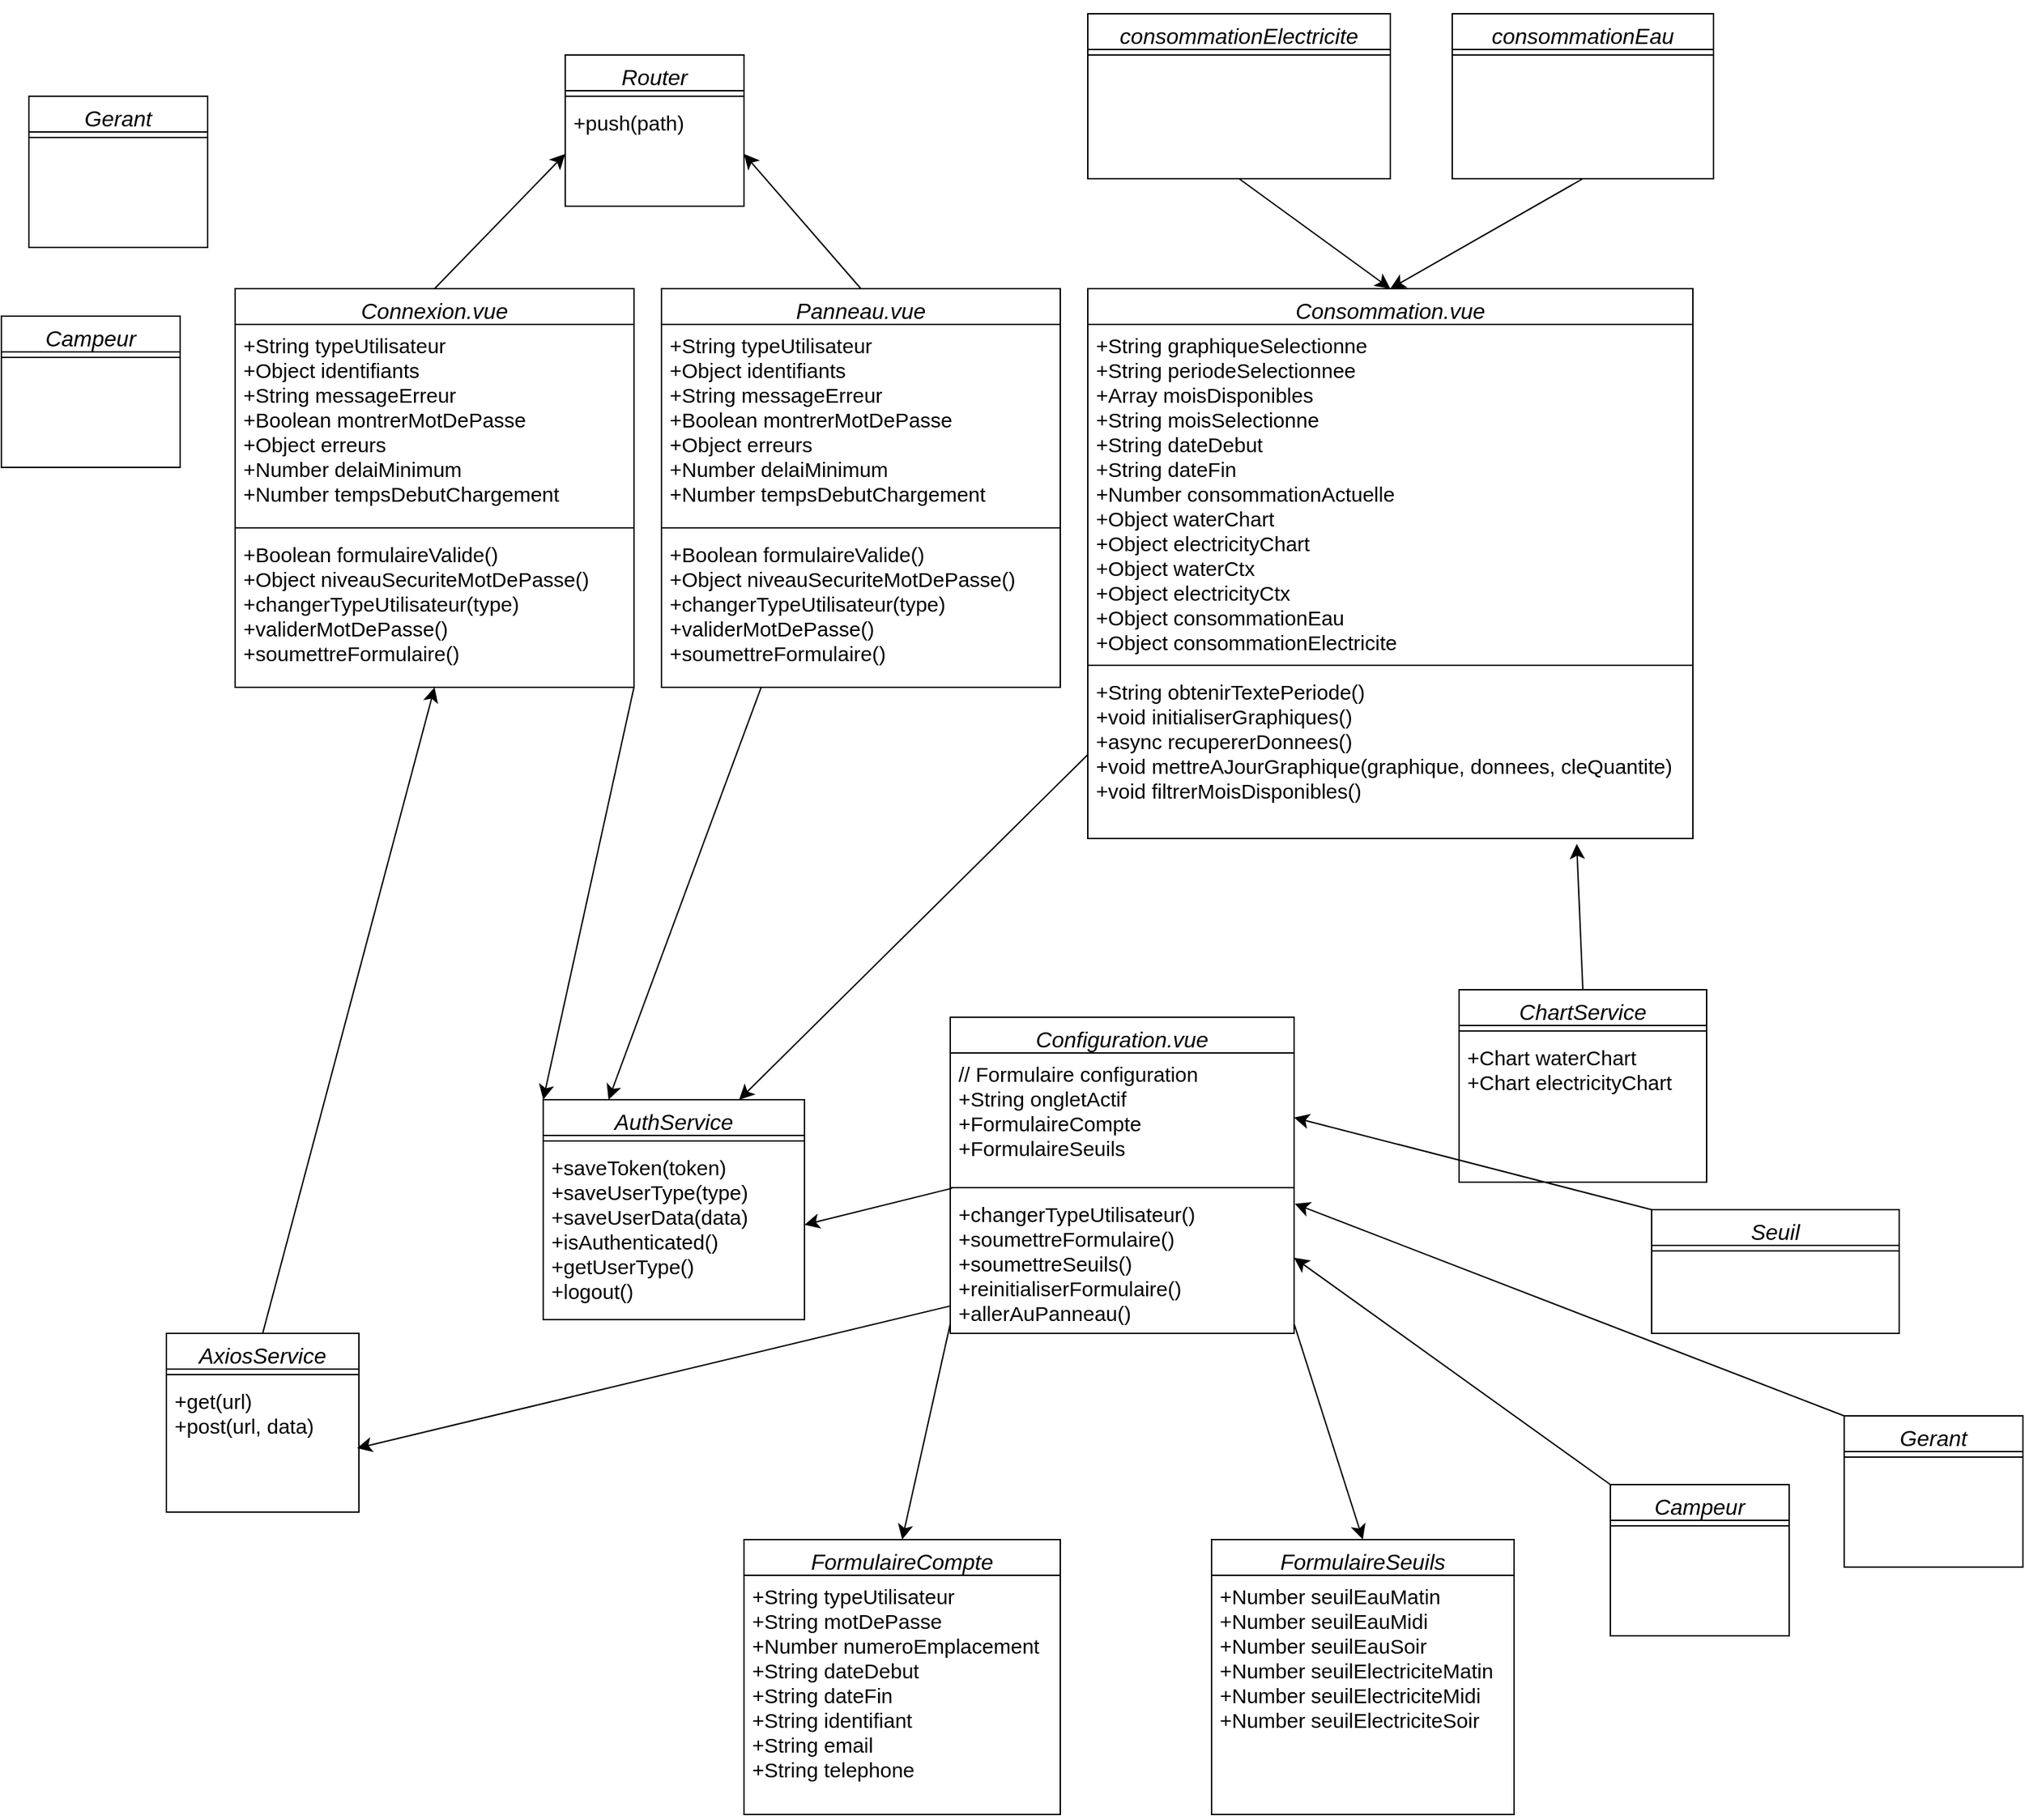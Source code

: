 <mxfile version="26.2.14">
  <diagram id="C5RBs43oDa-KdzZeNtuy" name="Page-1">
    <mxGraphModel dx="1785" dy="2918" grid="1" gridSize="10" guides="1" tooltips="1" connect="1" arrows="1" fold="1" page="1" pageScale="1" pageWidth="827" pageHeight="1169" math="0" shadow="0">
      <root>
        <mxCell id="WIyWlLk6GJQsqaUBKTNV-0" />
        <mxCell id="WIyWlLk6GJQsqaUBKTNV-1" parent="WIyWlLk6GJQsqaUBKTNV-0" />
        <mxCell id="jEvJ2ewWGz1gbq8sbJe9-20" style="edgeStyle=none;curved=1;rounded=0;orthogonalLoop=1;jettySize=auto;html=1;exitX=1;exitY=1;exitDx=0;exitDy=0;fontSize=12;startSize=8;endSize=8;entryX=0;entryY=0;entryDx=0;entryDy=0;" edge="1" parent="WIyWlLk6GJQsqaUBKTNV-1" source="zkfFHV4jXpPFQw0GAbJ--0" target="jEvJ2ewWGz1gbq8sbJe9-3">
          <mxGeometry relative="1" as="geometry">
            <mxPoint x="600" y="520" as="targetPoint" />
          </mxGeometry>
        </mxCell>
        <mxCell id="jEvJ2ewWGz1gbq8sbJe9-60" style="edgeStyle=none;curved=1;rounded=0;orthogonalLoop=1;jettySize=auto;html=1;exitX=0.5;exitY=0;exitDx=0;exitDy=0;entryX=0;entryY=0.5;entryDx=0;entryDy=0;fontSize=12;startSize=8;endSize=8;" edge="1" parent="WIyWlLk6GJQsqaUBKTNV-1" source="zkfFHV4jXpPFQw0GAbJ--0" target="jEvJ2ewWGz1gbq8sbJe9-12">
          <mxGeometry relative="1" as="geometry" />
        </mxCell>
        <mxCell id="zkfFHV4jXpPFQw0GAbJ--0" value="Connexion.vue" style="swimlane;fontStyle=2;align=center;verticalAlign=top;childLayout=stackLayout;horizontal=1;startSize=26;horizontalStack=0;resizeParent=1;resizeLast=0;collapsible=1;marginBottom=0;rounded=0;shadow=0;strokeWidth=1;fontSize=16;" parent="WIyWlLk6GJQsqaUBKTNV-1" vertex="1">
          <mxGeometry x="190" y="50" width="290" height="290" as="geometry">
            <mxRectangle x="220" y="120" width="160" height="26" as="alternateBounds" />
          </mxGeometry>
        </mxCell>
        <mxCell id="zkfFHV4jXpPFQw0GAbJ--3" value="+String typeUtilisateur&#xa;+Object identifiants&#xa;+String messageErreur&#xa;+Boolean montrerMotDePasse&#xa;+Object erreurs&#xa;+Number delaiMinimum&#xa;+Number tempsDebutChargement" style="text;align=left;verticalAlign=top;spacingLeft=4;spacingRight=4;overflow=hidden;rotatable=0;points=[[0,0.5],[1,0.5]];portConstraint=eastwest;rounded=0;shadow=0;html=0;fontSize=15;" parent="zkfFHV4jXpPFQw0GAbJ--0" vertex="1">
          <mxGeometry y="26" width="290" height="144" as="geometry" />
        </mxCell>
        <mxCell id="zkfFHV4jXpPFQw0GAbJ--4" value="" style="line;html=1;strokeWidth=1;align=left;verticalAlign=middle;spacingTop=-1;spacingLeft=3;spacingRight=3;rotatable=0;labelPosition=right;points=[];portConstraint=eastwest;" parent="zkfFHV4jXpPFQw0GAbJ--0" vertex="1">
          <mxGeometry y="170" width="290" height="8" as="geometry" />
        </mxCell>
        <mxCell id="jEvJ2ewWGz1gbq8sbJe9-2" value="+Boolean formulaireValide()&#xa;+Object niveauSecuriteMotDePasse()&#xa;+changerTypeUtilisateur(type)&#xa;+validerMotDePasse()&#xa;+soumettreFormulaire()&#xa;&#xa;" style="text;align=left;verticalAlign=top;spacingLeft=4;spacingRight=4;overflow=hidden;rotatable=0;points=[[0,0.5],[1,0.5]];portConstraint=eastwest;rounded=0;shadow=0;html=0;fontSize=15;" vertex="1" parent="zkfFHV4jXpPFQw0GAbJ--0">
          <mxGeometry y="178" width="290" height="102" as="geometry" />
        </mxCell>
        <mxCell id="jEvJ2ewWGz1gbq8sbJe9-27" style="edgeStyle=none;curved=1;rounded=0;orthogonalLoop=1;jettySize=auto;html=1;exitX=0;exitY=0.5;exitDx=0;exitDy=0;fontSize=12;startSize=8;endSize=8;entryX=0.75;entryY=0;entryDx=0;entryDy=0;" edge="1" parent="WIyWlLk6GJQsqaUBKTNV-1" source="jEvJ2ewWGz1gbq8sbJe9-19" target="jEvJ2ewWGz1gbq8sbJe9-3">
          <mxGeometry relative="1" as="geometry">
            <mxPoint x="680" y="420" as="targetPoint" />
          </mxGeometry>
        </mxCell>
        <mxCell id="jEvJ2ewWGz1gbq8sbJe9-3" value="AuthService" style="swimlane;fontStyle=2;align=center;verticalAlign=top;childLayout=stackLayout;horizontal=1;startSize=26;horizontalStack=0;resizeParent=1;resizeLast=0;collapsible=1;marginBottom=0;rounded=0;shadow=0;strokeWidth=1;fontSize=16;" vertex="1" parent="WIyWlLk6GJQsqaUBKTNV-1">
          <mxGeometry x="414" y="640" width="190" height="160" as="geometry">
            <mxRectangle x="220" y="120" width="160" height="26" as="alternateBounds" />
          </mxGeometry>
        </mxCell>
        <mxCell id="jEvJ2ewWGz1gbq8sbJe9-5" value="" style="line;html=1;strokeWidth=1;align=left;verticalAlign=middle;spacingTop=-1;spacingLeft=3;spacingRight=3;rotatable=0;labelPosition=right;points=[];portConstraint=eastwest;" vertex="1" parent="jEvJ2ewWGz1gbq8sbJe9-3">
          <mxGeometry y="26" width="190" height="8" as="geometry" />
        </mxCell>
        <mxCell id="jEvJ2ewWGz1gbq8sbJe9-4" value="+saveToken(token)&#xa;+saveUserType(type)&#xa;+saveUserData(data)&#xa;+isAuthenticated()&#xa;+getUserType()&#xa;+logout()" style="text;align=left;verticalAlign=top;spacingLeft=4;spacingRight=4;overflow=hidden;rotatable=0;points=[[0,0.5],[1,0.5]];portConstraint=eastwest;rounded=0;shadow=0;html=0;fontSize=15;" vertex="1" parent="jEvJ2ewWGz1gbq8sbJe9-3">
          <mxGeometry y="34" width="190" height="114" as="geometry" />
        </mxCell>
        <mxCell id="jEvJ2ewWGz1gbq8sbJe9-26" style="edgeStyle=none;curved=1;rounded=0;orthogonalLoop=1;jettySize=auto;html=1;exitX=0.5;exitY=0;exitDx=0;exitDy=0;entryX=0.5;entryY=1;entryDx=0;entryDy=0;fontSize=12;startSize=8;endSize=8;" edge="1" parent="WIyWlLk6GJQsqaUBKTNV-1" source="jEvJ2ewWGz1gbq8sbJe9-7" target="zkfFHV4jXpPFQw0GAbJ--0">
          <mxGeometry relative="1" as="geometry" />
        </mxCell>
        <mxCell id="jEvJ2ewWGz1gbq8sbJe9-7" value="AxiosService" style="swimlane;fontStyle=2;align=center;verticalAlign=top;childLayout=stackLayout;horizontal=1;startSize=26;horizontalStack=0;resizeParent=1;resizeLast=0;collapsible=1;marginBottom=0;rounded=0;shadow=0;strokeWidth=1;fontSize=16;" vertex="1" parent="WIyWlLk6GJQsqaUBKTNV-1">
          <mxGeometry x="140" y="810" width="140" height="130" as="geometry">
            <mxRectangle x="220" y="120" width="160" height="26" as="alternateBounds" />
          </mxGeometry>
        </mxCell>
        <mxCell id="jEvJ2ewWGz1gbq8sbJe9-8" value="" style="line;html=1;strokeWidth=1;align=left;verticalAlign=middle;spacingTop=-1;spacingLeft=3;spacingRight=3;rotatable=0;labelPosition=right;points=[];portConstraint=eastwest;" vertex="1" parent="jEvJ2ewWGz1gbq8sbJe9-7">
          <mxGeometry y="26" width="140" height="8" as="geometry" />
        </mxCell>
        <mxCell id="jEvJ2ewWGz1gbq8sbJe9-9" value="+get(url)&#xa;+post(url, data)" style="text;align=left;verticalAlign=top;spacingLeft=4;spacingRight=4;overflow=hidden;rotatable=0;points=[[0,0.5],[1,0.5]];portConstraint=eastwest;rounded=0;shadow=0;html=0;fontSize=15;" vertex="1" parent="jEvJ2ewWGz1gbq8sbJe9-7">
          <mxGeometry y="34" width="140" height="76" as="geometry" />
        </mxCell>
        <mxCell id="jEvJ2ewWGz1gbq8sbJe9-10" value="Router" style="swimlane;fontStyle=2;align=center;verticalAlign=top;childLayout=stackLayout;horizontal=1;startSize=26;horizontalStack=0;resizeParent=1;resizeLast=0;collapsible=1;marginBottom=0;rounded=0;shadow=0;strokeWidth=1;fontSize=16;" vertex="1" parent="WIyWlLk6GJQsqaUBKTNV-1">
          <mxGeometry x="430" y="-120" width="130" height="110" as="geometry">
            <mxRectangle x="220" y="120" width="160" height="26" as="alternateBounds" />
          </mxGeometry>
        </mxCell>
        <mxCell id="jEvJ2ewWGz1gbq8sbJe9-11" value="" style="line;html=1;strokeWidth=1;align=left;verticalAlign=middle;spacingTop=-1;spacingLeft=3;spacingRight=3;rotatable=0;labelPosition=right;points=[];portConstraint=eastwest;" vertex="1" parent="jEvJ2ewWGz1gbq8sbJe9-10">
          <mxGeometry y="26" width="130" height="8" as="geometry" />
        </mxCell>
        <mxCell id="jEvJ2ewWGz1gbq8sbJe9-12" value="+push(path)" style="text;align=left;verticalAlign=top;spacingLeft=4;spacingRight=4;overflow=hidden;rotatable=0;points=[[0,0.5],[1,0.5]];portConstraint=eastwest;rounded=0;shadow=0;html=0;fontSize=15;" vertex="1" parent="jEvJ2ewWGz1gbq8sbJe9-10">
          <mxGeometry y="34" width="130" height="76" as="geometry" />
        </mxCell>
        <mxCell id="jEvJ2ewWGz1gbq8sbJe9-16" value="Consommation.vue" style="swimlane;fontStyle=2;align=center;verticalAlign=top;childLayout=stackLayout;horizontal=1;startSize=26;horizontalStack=0;resizeParent=1;resizeLast=0;collapsible=1;marginBottom=0;rounded=0;shadow=0;strokeWidth=1;fontSize=16;" vertex="1" parent="WIyWlLk6GJQsqaUBKTNV-1">
          <mxGeometry x="810" y="50" width="440" height="400" as="geometry">
            <mxRectangle x="220" y="120" width="160" height="26" as="alternateBounds" />
          </mxGeometry>
        </mxCell>
        <mxCell id="jEvJ2ewWGz1gbq8sbJe9-17" value="+String graphiqueSelectionne&#xa;+String periodeSelectionnee&#xa;+Array moisDisponibles&#xa;+String moisSelectionne&#xa;+String dateDebut&#xa;+String dateFin&#xa;+Number consommationActuelle&#xa;+Object waterChart&#xa;+Object electricityChart&#xa;+Object waterCtx&#xa;+Object electricityCtx&#xa;+Object consommationEau&#xa;+Object consommationElectricite" style="text;align=left;verticalAlign=top;spacingLeft=4;spacingRight=4;overflow=hidden;rotatable=0;points=[[0,0.5],[1,0.5]];portConstraint=eastwest;rounded=0;shadow=0;html=0;fontSize=15;" vertex="1" parent="jEvJ2ewWGz1gbq8sbJe9-16">
          <mxGeometry y="26" width="440" height="244" as="geometry" />
        </mxCell>
        <mxCell id="jEvJ2ewWGz1gbq8sbJe9-18" value="" style="line;html=1;strokeWidth=1;align=left;verticalAlign=middle;spacingTop=-1;spacingLeft=3;spacingRight=3;rotatable=0;labelPosition=right;points=[];portConstraint=eastwest;" vertex="1" parent="jEvJ2ewWGz1gbq8sbJe9-16">
          <mxGeometry y="270" width="440" height="8" as="geometry" />
        </mxCell>
        <mxCell id="jEvJ2ewWGz1gbq8sbJe9-19" value="+String obtenirTextePeriode()&#xa;+void initialiserGraphiques()&#xa;+async recupererDonnees()&#xa;+void mettreAJourGraphique(graphique, donnees, cleQuantite)&#xa;+void filtrerMoisDisponibles()" style="text;align=left;verticalAlign=top;spacingLeft=4;spacingRight=4;overflow=hidden;rotatable=0;points=[[0,0.5],[1,0.5]];portConstraint=eastwest;rounded=0;shadow=0;html=0;fontSize=15;" vertex="1" parent="jEvJ2ewWGz1gbq8sbJe9-16">
          <mxGeometry y="278" width="440" height="122" as="geometry" />
        </mxCell>
        <mxCell id="jEvJ2ewWGz1gbq8sbJe9-59" style="edgeStyle=none;curved=1;rounded=0;orthogonalLoop=1;jettySize=auto;html=1;exitX=0.5;exitY=0;exitDx=0;exitDy=0;entryX=1;entryY=0.5;entryDx=0;entryDy=0;fontSize=12;startSize=8;endSize=8;" edge="1" parent="WIyWlLk6GJQsqaUBKTNV-1" source="jEvJ2ewWGz1gbq8sbJe9-21" target="jEvJ2ewWGz1gbq8sbJe9-12">
          <mxGeometry relative="1" as="geometry" />
        </mxCell>
        <mxCell id="jEvJ2ewWGz1gbq8sbJe9-21" value="Panneau.vue" style="swimlane;fontStyle=2;align=center;verticalAlign=top;childLayout=stackLayout;horizontal=1;startSize=26;horizontalStack=0;resizeParent=1;resizeLast=0;collapsible=1;marginBottom=0;rounded=0;shadow=0;strokeWidth=1;fontSize=16;" vertex="1" parent="WIyWlLk6GJQsqaUBKTNV-1">
          <mxGeometry x="500" y="50" width="290" height="290" as="geometry">
            <mxRectangle x="220" y="120" width="160" height="26" as="alternateBounds" />
          </mxGeometry>
        </mxCell>
        <mxCell id="jEvJ2ewWGz1gbq8sbJe9-22" value="+String typeUtilisateur&#xa;+Object identifiants&#xa;+String messageErreur&#xa;+Boolean montrerMotDePasse&#xa;+Object erreurs&#xa;+Number delaiMinimum&#xa;+Number tempsDebutChargement" style="text;align=left;verticalAlign=top;spacingLeft=4;spacingRight=4;overflow=hidden;rotatable=0;points=[[0,0.5],[1,0.5]];portConstraint=eastwest;rounded=0;shadow=0;html=0;fontSize=15;" vertex="1" parent="jEvJ2ewWGz1gbq8sbJe9-21">
          <mxGeometry y="26" width="290" height="144" as="geometry" />
        </mxCell>
        <mxCell id="jEvJ2ewWGz1gbq8sbJe9-23" value="" style="line;html=1;strokeWidth=1;align=left;verticalAlign=middle;spacingTop=-1;spacingLeft=3;spacingRight=3;rotatable=0;labelPosition=right;points=[];portConstraint=eastwest;" vertex="1" parent="jEvJ2ewWGz1gbq8sbJe9-21">
          <mxGeometry y="170" width="290" height="8" as="geometry" />
        </mxCell>
        <mxCell id="jEvJ2ewWGz1gbq8sbJe9-24" value="+Boolean formulaireValide()&#xa;+Object niveauSecuriteMotDePasse()&#xa;+changerTypeUtilisateur(type)&#xa;+validerMotDePasse()&#xa;+soumettreFormulaire()&#xa;&#xa;" style="text;align=left;verticalAlign=top;spacingLeft=4;spacingRight=4;overflow=hidden;rotatable=0;points=[[0,0.5],[1,0.5]];portConstraint=eastwest;rounded=0;shadow=0;html=0;fontSize=15;" vertex="1" parent="jEvJ2ewWGz1gbq8sbJe9-21">
          <mxGeometry y="178" width="290" height="102" as="geometry" />
        </mxCell>
        <mxCell id="jEvJ2ewWGz1gbq8sbJe9-25" style="edgeStyle=none;curved=1;rounded=0;orthogonalLoop=1;jettySize=auto;html=1;exitX=0.25;exitY=1;exitDx=0;exitDy=0;entryX=0.25;entryY=0;entryDx=0;entryDy=0;fontSize=12;startSize=8;endSize=8;" edge="1" parent="WIyWlLk6GJQsqaUBKTNV-1" source="jEvJ2ewWGz1gbq8sbJe9-21" target="jEvJ2ewWGz1gbq8sbJe9-3">
          <mxGeometry relative="1" as="geometry" />
        </mxCell>
        <mxCell id="jEvJ2ewWGz1gbq8sbJe9-51" style="edgeStyle=none;curved=1;rounded=0;orthogonalLoop=1;jettySize=auto;html=1;exitX=0.005;exitY=-0.038;exitDx=0;exitDy=0;fontSize=12;startSize=8;endSize=8;entryX=1;entryY=0.5;entryDx=0;entryDy=0;exitPerimeter=0;" edge="1" parent="WIyWlLk6GJQsqaUBKTNV-1" source="jEvJ2ewWGz1gbq8sbJe9-32" target="jEvJ2ewWGz1gbq8sbJe9-4">
          <mxGeometry relative="1" as="geometry">
            <mxPoint x="525.286" y="650" as="targetPoint" />
          </mxGeometry>
        </mxCell>
        <mxCell id="jEvJ2ewWGz1gbq8sbJe9-28" value="Configuration.vue" style="swimlane;fontStyle=2;align=center;verticalAlign=top;childLayout=stackLayout;horizontal=1;startSize=26;horizontalStack=0;resizeParent=1;resizeLast=0;collapsible=1;marginBottom=0;rounded=0;shadow=0;strokeWidth=1;fontSize=16;" vertex="1" parent="WIyWlLk6GJQsqaUBKTNV-1">
          <mxGeometry x="710" y="580" width="250" height="230" as="geometry">
            <mxRectangle x="220" y="120" width="160" height="26" as="alternateBounds" />
          </mxGeometry>
        </mxCell>
        <mxCell id="jEvJ2ewWGz1gbq8sbJe9-29" value="// Formulaire configuration&#xa;+String ongletActif&#xa;+FormulaireCompte&#xa;+FormulaireSeuils" style="text;align=left;verticalAlign=top;spacingLeft=4;spacingRight=4;overflow=hidden;rotatable=0;points=[[0,0.5],[1,0.5]];portConstraint=eastwest;rounded=0;shadow=0;html=0;fontSize=15;" vertex="1" parent="jEvJ2ewWGz1gbq8sbJe9-28">
          <mxGeometry y="26" width="250" height="94" as="geometry" />
        </mxCell>
        <mxCell id="jEvJ2ewWGz1gbq8sbJe9-30" value="" style="line;html=1;strokeWidth=1;align=left;verticalAlign=middle;spacingTop=-1;spacingLeft=3;spacingRight=3;rotatable=0;labelPosition=right;points=[];portConstraint=eastwest;" vertex="1" parent="jEvJ2ewWGz1gbq8sbJe9-28">
          <mxGeometry y="120" width="250" height="8" as="geometry" />
        </mxCell>
        <mxCell id="jEvJ2ewWGz1gbq8sbJe9-32" value="+changerTypeUtilisateur()&#xa;+soumettreFormulaire()&#xa;+soumettreSeuils()&#xa;+reinitialiserFormulaire()&#xa;+allerAuPanneau()" style="text;align=left;verticalAlign=top;spacingLeft=4;spacingRight=4;overflow=hidden;rotatable=0;points=[[0,0.5],[1,0.5]];portConstraint=eastwest;rounded=0;shadow=0;html=0;fontSize=15;" vertex="1" parent="jEvJ2ewWGz1gbq8sbJe9-28">
          <mxGeometry y="128" width="250" height="94" as="geometry" />
        </mxCell>
        <mxCell id="jEvJ2ewWGz1gbq8sbJe9-34" value="&#xa;&#xa;&#xa;" style="text;align=left;verticalAlign=top;spacingLeft=4;spacingRight=4;overflow=hidden;rotatable=0;points=[[0,0.5],[1,0.5]];portConstraint=eastwest;rounded=0;shadow=0;html=0;fontSize=15;" vertex="1" parent="jEvJ2ewWGz1gbq8sbJe9-28">
          <mxGeometry y="222" width="250" height="2" as="geometry" />
        </mxCell>
        <mxCell id="jEvJ2ewWGz1gbq8sbJe9-35" value="FormulaireCompte" style="swimlane;fontStyle=2;align=center;verticalAlign=top;childLayout=stackLayout;horizontal=1;startSize=26;horizontalStack=0;resizeParent=1;resizeLast=0;collapsible=1;marginBottom=0;rounded=0;shadow=0;strokeWidth=1;fontSize=16;" vertex="1" parent="WIyWlLk6GJQsqaUBKTNV-1">
          <mxGeometry x="560" y="960" width="230" height="200" as="geometry">
            <mxRectangle x="220" y="120" width="160" height="26" as="alternateBounds" />
          </mxGeometry>
        </mxCell>
        <mxCell id="jEvJ2ewWGz1gbq8sbJe9-36" value="+String typeUtilisateur&#xa;+String motDePasse&#xa;+Number numeroEmplacement&#xa;+String dateDebut&#xa;+String dateFin&#xa;+String identifiant&#xa;+String email&#xa;+String telephone" style="text;align=left;verticalAlign=top;spacingLeft=4;spacingRight=4;overflow=hidden;rotatable=0;points=[[0,0.5],[1,0.5]];portConstraint=eastwest;rounded=0;shadow=0;html=0;fontSize=15;" vertex="1" parent="jEvJ2ewWGz1gbq8sbJe9-35">
          <mxGeometry y="26" width="230" height="174" as="geometry" />
        </mxCell>
        <mxCell id="jEvJ2ewWGz1gbq8sbJe9-46" value="FormulaireSeuils" style="swimlane;fontStyle=2;align=center;verticalAlign=top;childLayout=stackLayout;horizontal=1;startSize=26;horizontalStack=0;resizeParent=1;resizeLast=0;collapsible=1;marginBottom=0;rounded=0;shadow=0;strokeWidth=1;fontSize=16;" vertex="1" parent="WIyWlLk6GJQsqaUBKTNV-1">
          <mxGeometry x="900" y="960" width="220" height="200" as="geometry">
            <mxRectangle x="220" y="120" width="160" height="26" as="alternateBounds" />
          </mxGeometry>
        </mxCell>
        <mxCell id="jEvJ2ewWGz1gbq8sbJe9-47" value="+Number seuilEauMatin&#xa;+Number seuilEauMidi&#xa;+Number seuilEauSoir&#xa;+Number seuilElectriciteMatin&#xa;+Number seuilElectriciteMidi&#xa;+Number seuilElectriciteSoir" style="text;align=left;verticalAlign=top;spacingLeft=4;spacingRight=4;overflow=hidden;rotatable=0;points=[[0,0.5],[1,0.5]];portConstraint=eastwest;rounded=0;shadow=0;html=0;fontSize=15;" vertex="1" parent="jEvJ2ewWGz1gbq8sbJe9-46">
          <mxGeometry y="26" width="220" height="124" as="geometry" />
        </mxCell>
        <mxCell id="jEvJ2ewWGz1gbq8sbJe9-49" style="edgeStyle=none;curved=1;rounded=0;orthogonalLoop=1;jettySize=auto;html=1;exitX=1;exitY=0.5;exitDx=0;exitDy=0;fontSize=12;startSize=8;endSize=8;entryX=0.5;entryY=0;entryDx=0;entryDy=0;" edge="1" parent="WIyWlLk6GJQsqaUBKTNV-1" source="jEvJ2ewWGz1gbq8sbJe9-34" target="jEvJ2ewWGz1gbq8sbJe9-46">
          <mxGeometry relative="1" as="geometry">
            <mxPoint x="1017.806" y="940" as="targetPoint" />
          </mxGeometry>
        </mxCell>
        <mxCell id="jEvJ2ewWGz1gbq8sbJe9-50" style="edgeStyle=none;curved=1;rounded=0;orthogonalLoop=1;jettySize=auto;html=1;exitX=0;exitY=0.5;exitDx=0;exitDy=0;entryX=0.5;entryY=0;entryDx=0;entryDy=0;fontSize=12;startSize=8;endSize=8;" edge="1" parent="WIyWlLk6GJQsqaUBKTNV-1" source="jEvJ2ewWGz1gbq8sbJe9-34" target="jEvJ2ewWGz1gbq8sbJe9-35">
          <mxGeometry relative="1" as="geometry" />
        </mxCell>
        <mxCell id="jEvJ2ewWGz1gbq8sbJe9-52" style="edgeStyle=none;curved=1;rounded=0;orthogonalLoop=1;jettySize=auto;html=1;exitX=0;exitY=0.873;exitDx=0;exitDy=0;entryX=0.99;entryY=0.652;entryDx=0;entryDy=0;entryPerimeter=0;fontSize=12;startSize=8;endSize=8;exitPerimeter=0;" edge="1" parent="WIyWlLk6GJQsqaUBKTNV-1" source="jEvJ2ewWGz1gbq8sbJe9-32" target="jEvJ2ewWGz1gbq8sbJe9-9">
          <mxGeometry relative="1" as="geometry" />
        </mxCell>
        <mxCell id="jEvJ2ewWGz1gbq8sbJe9-54" value="ChartService" style="swimlane;fontStyle=2;align=center;verticalAlign=top;childLayout=stackLayout;horizontal=1;startSize=26;horizontalStack=0;resizeParent=1;resizeLast=0;collapsible=1;marginBottom=0;rounded=0;shadow=0;strokeWidth=1;fontSize=16;" vertex="1" parent="WIyWlLk6GJQsqaUBKTNV-1">
          <mxGeometry x="1080" y="560" width="180" height="140" as="geometry">
            <mxRectangle x="220" y="120" width="160" height="26" as="alternateBounds" />
          </mxGeometry>
        </mxCell>
        <mxCell id="jEvJ2ewWGz1gbq8sbJe9-55" value="" style="line;html=1;strokeWidth=1;align=left;verticalAlign=middle;spacingTop=-1;spacingLeft=3;spacingRight=3;rotatable=0;labelPosition=right;points=[];portConstraint=eastwest;" vertex="1" parent="jEvJ2ewWGz1gbq8sbJe9-54">
          <mxGeometry y="26" width="180" height="8" as="geometry" />
        </mxCell>
        <mxCell id="jEvJ2ewWGz1gbq8sbJe9-56" value="+Chart waterChart&#xa;+Chart electricityChart&#xa;" style="text;align=left;verticalAlign=top;spacingLeft=4;spacingRight=4;overflow=hidden;rotatable=0;points=[[0,0.5],[1,0.5]];portConstraint=eastwest;rounded=0;shadow=0;html=0;fontSize=15;" vertex="1" parent="jEvJ2ewWGz1gbq8sbJe9-54">
          <mxGeometry y="34" width="180" height="76" as="geometry" />
        </mxCell>
        <mxCell id="jEvJ2ewWGz1gbq8sbJe9-58" style="edgeStyle=none;curved=1;rounded=0;orthogonalLoop=1;jettySize=auto;html=1;exitX=0.5;exitY=0;exitDx=0;exitDy=0;entryX=0.808;entryY=1.032;entryDx=0;entryDy=0;entryPerimeter=0;fontSize=12;startSize=8;endSize=8;" edge="1" parent="WIyWlLk6GJQsqaUBKTNV-1" source="jEvJ2ewWGz1gbq8sbJe9-54" target="jEvJ2ewWGz1gbq8sbJe9-19">
          <mxGeometry relative="1" as="geometry" />
        </mxCell>
        <mxCell id="jEvJ2ewWGz1gbq8sbJe9-61" value="Gerant" style="swimlane;fontStyle=2;align=center;verticalAlign=top;childLayout=stackLayout;horizontal=1;startSize=26;horizontalStack=0;resizeParent=1;resizeLast=0;collapsible=1;marginBottom=0;rounded=0;shadow=0;strokeWidth=1;fontSize=16;" vertex="1" parent="WIyWlLk6GJQsqaUBKTNV-1">
          <mxGeometry x="40" y="-90" width="130" height="110" as="geometry">
            <mxRectangle x="220" y="120" width="160" height="26" as="alternateBounds" />
          </mxGeometry>
        </mxCell>
        <mxCell id="jEvJ2ewWGz1gbq8sbJe9-62" value="" style="line;html=1;strokeWidth=1;align=left;verticalAlign=middle;spacingTop=-1;spacingLeft=3;spacingRight=3;rotatable=0;labelPosition=right;points=[];portConstraint=eastwest;" vertex="1" parent="jEvJ2ewWGz1gbq8sbJe9-61">
          <mxGeometry y="26" width="130" height="8" as="geometry" />
        </mxCell>
        <mxCell id="jEvJ2ewWGz1gbq8sbJe9-64" value="Campeur" style="swimlane;fontStyle=2;align=center;verticalAlign=top;childLayout=stackLayout;horizontal=1;startSize=26;horizontalStack=0;resizeParent=1;resizeLast=0;collapsible=1;marginBottom=0;rounded=0;shadow=0;strokeWidth=1;fontSize=16;" vertex="1" parent="WIyWlLk6GJQsqaUBKTNV-1">
          <mxGeometry x="20" y="70" width="130" height="110" as="geometry">
            <mxRectangle x="220" y="120" width="160" height="26" as="alternateBounds" />
          </mxGeometry>
        </mxCell>
        <mxCell id="jEvJ2ewWGz1gbq8sbJe9-65" value="" style="line;html=1;strokeWidth=1;align=left;verticalAlign=middle;spacingTop=-1;spacingLeft=3;spacingRight=3;rotatable=0;labelPosition=right;points=[];portConstraint=eastwest;" vertex="1" parent="jEvJ2ewWGz1gbq8sbJe9-64">
          <mxGeometry y="26" width="130" height="8" as="geometry" />
        </mxCell>
        <mxCell id="jEvJ2ewWGz1gbq8sbJe9-77" style="edgeStyle=none;curved=1;rounded=0;orthogonalLoop=1;jettySize=auto;html=1;exitX=0.5;exitY=1;exitDx=0;exitDy=0;fontSize=12;startSize=8;endSize=8;" edge="1" parent="WIyWlLk6GJQsqaUBKTNV-1" source="jEvJ2ewWGz1gbq8sbJe9-69">
          <mxGeometry relative="1" as="geometry">
            <mxPoint x="1030" y="50" as="targetPoint" />
          </mxGeometry>
        </mxCell>
        <mxCell id="jEvJ2ewWGz1gbq8sbJe9-69" value="consommationEau" style="swimlane;fontStyle=2;align=center;verticalAlign=top;childLayout=stackLayout;horizontal=1;startSize=26;horizontalStack=0;resizeParent=1;resizeLast=0;collapsible=1;marginBottom=0;rounded=0;shadow=0;strokeWidth=1;fontSize=16;" vertex="1" parent="WIyWlLk6GJQsqaUBKTNV-1">
          <mxGeometry x="1075" y="-150" width="190" height="120" as="geometry">
            <mxRectangle x="220" y="120" width="160" height="26" as="alternateBounds" />
          </mxGeometry>
        </mxCell>
        <mxCell id="jEvJ2ewWGz1gbq8sbJe9-70" value="" style="line;html=1;strokeWidth=1;align=left;verticalAlign=middle;spacingTop=-1;spacingLeft=3;spacingRight=3;rotatable=0;labelPosition=right;points=[];portConstraint=eastwest;" vertex="1" parent="jEvJ2ewWGz1gbq8sbJe9-69">
          <mxGeometry y="26" width="190" height="8" as="geometry" />
        </mxCell>
        <mxCell id="jEvJ2ewWGz1gbq8sbJe9-72" style="edgeStyle=none;curved=1;rounded=0;orthogonalLoop=1;jettySize=auto;html=1;exitX=0.25;exitY=0;exitDx=0;exitDy=0;fontSize=12;startSize=8;endSize=8;" edge="1" parent="WIyWlLk6GJQsqaUBKTNV-1" source="jEvJ2ewWGz1gbq8sbJe9-69" target="jEvJ2ewWGz1gbq8sbJe9-69">
          <mxGeometry relative="1" as="geometry" />
        </mxCell>
        <mxCell id="jEvJ2ewWGz1gbq8sbJe9-76" style="edgeStyle=none;curved=1;rounded=0;orthogonalLoop=1;jettySize=auto;html=1;exitX=0.5;exitY=1;exitDx=0;exitDy=0;entryX=0.5;entryY=0;entryDx=0;entryDy=0;fontSize=12;startSize=8;endSize=8;" edge="1" parent="WIyWlLk6GJQsqaUBKTNV-1" source="jEvJ2ewWGz1gbq8sbJe9-73" target="jEvJ2ewWGz1gbq8sbJe9-16">
          <mxGeometry relative="1" as="geometry" />
        </mxCell>
        <mxCell id="jEvJ2ewWGz1gbq8sbJe9-73" value="consommationElectricite" style="swimlane;fontStyle=2;align=center;verticalAlign=top;childLayout=stackLayout;horizontal=1;startSize=26;horizontalStack=0;resizeParent=1;resizeLast=0;collapsible=1;marginBottom=0;rounded=0;shadow=0;strokeWidth=1;fontSize=16;" vertex="1" parent="WIyWlLk6GJQsqaUBKTNV-1">
          <mxGeometry x="810" y="-150" width="220" height="120" as="geometry">
            <mxRectangle x="220" y="120" width="160" height="26" as="alternateBounds" />
          </mxGeometry>
        </mxCell>
        <mxCell id="jEvJ2ewWGz1gbq8sbJe9-74" value="" style="line;html=1;strokeWidth=1;align=left;verticalAlign=middle;spacingTop=-1;spacingLeft=3;spacingRight=3;rotatable=0;labelPosition=right;points=[];portConstraint=eastwest;" vertex="1" parent="jEvJ2ewWGz1gbq8sbJe9-73">
          <mxGeometry y="26" width="220" height="8" as="geometry" />
        </mxCell>
        <mxCell id="jEvJ2ewWGz1gbq8sbJe9-89" style="edgeStyle=none;curved=1;rounded=0;orthogonalLoop=1;jettySize=auto;html=1;exitX=0;exitY=0;exitDx=0;exitDy=0;entryX=1;entryY=0.5;entryDx=0;entryDy=0;fontSize=12;startSize=8;endSize=8;" edge="1" parent="WIyWlLk6GJQsqaUBKTNV-1" source="jEvJ2ewWGz1gbq8sbJe9-78" target="jEvJ2ewWGz1gbq8sbJe9-29">
          <mxGeometry relative="1" as="geometry" />
        </mxCell>
        <mxCell id="jEvJ2ewWGz1gbq8sbJe9-78" value="Seuil" style="swimlane;fontStyle=2;align=center;verticalAlign=top;childLayout=stackLayout;horizontal=1;startSize=26;horizontalStack=0;resizeParent=1;resizeLast=0;collapsible=1;marginBottom=0;rounded=0;shadow=0;strokeWidth=1;fontSize=16;" vertex="1" parent="WIyWlLk6GJQsqaUBKTNV-1">
          <mxGeometry x="1220" y="720" width="180" height="90" as="geometry">
            <mxRectangle x="220" y="120" width="160" height="26" as="alternateBounds" />
          </mxGeometry>
        </mxCell>
        <mxCell id="jEvJ2ewWGz1gbq8sbJe9-79" value="" style="line;html=1;strokeWidth=1;align=left;verticalAlign=middle;spacingTop=-1;spacingLeft=3;spacingRight=3;rotatable=0;labelPosition=right;points=[];portConstraint=eastwest;" vertex="1" parent="jEvJ2ewWGz1gbq8sbJe9-78">
          <mxGeometry y="26" width="180" height="8" as="geometry" />
        </mxCell>
        <mxCell id="jEvJ2ewWGz1gbq8sbJe9-85" value="Gerant" style="swimlane;fontStyle=2;align=center;verticalAlign=top;childLayout=stackLayout;horizontal=1;startSize=26;horizontalStack=0;resizeParent=1;resizeLast=0;collapsible=1;marginBottom=0;rounded=0;shadow=0;strokeWidth=1;fontSize=16;" vertex="1" parent="WIyWlLk6GJQsqaUBKTNV-1">
          <mxGeometry x="1360" y="870" width="130" height="110" as="geometry">
            <mxRectangle x="220" y="120" width="160" height="26" as="alternateBounds" />
          </mxGeometry>
        </mxCell>
        <mxCell id="jEvJ2ewWGz1gbq8sbJe9-86" value="" style="line;html=1;strokeWidth=1;align=left;verticalAlign=middle;spacingTop=-1;spacingLeft=3;spacingRight=3;rotatable=0;labelPosition=right;points=[];portConstraint=eastwest;" vertex="1" parent="jEvJ2ewWGz1gbq8sbJe9-85">
          <mxGeometry y="26" width="130" height="8" as="geometry" />
        </mxCell>
        <mxCell id="jEvJ2ewWGz1gbq8sbJe9-90" style="edgeStyle=none;curved=1;rounded=0;orthogonalLoop=1;jettySize=auto;html=1;exitX=0;exitY=0;exitDx=0;exitDy=0;entryX=1;entryY=0.5;entryDx=0;entryDy=0;fontSize=12;startSize=8;endSize=8;" edge="1" parent="WIyWlLk6GJQsqaUBKTNV-1" source="jEvJ2ewWGz1gbq8sbJe9-87" target="jEvJ2ewWGz1gbq8sbJe9-32">
          <mxGeometry relative="1" as="geometry" />
        </mxCell>
        <mxCell id="jEvJ2ewWGz1gbq8sbJe9-87" value="Campeur" style="swimlane;fontStyle=2;align=center;verticalAlign=top;childLayout=stackLayout;horizontal=1;startSize=26;horizontalStack=0;resizeParent=1;resizeLast=0;collapsible=1;marginBottom=0;rounded=0;shadow=0;strokeWidth=1;fontSize=16;" vertex="1" parent="WIyWlLk6GJQsqaUBKTNV-1">
          <mxGeometry x="1190" y="920" width="130" height="110" as="geometry">
            <mxRectangle x="220" y="120" width="160" height="26" as="alternateBounds" />
          </mxGeometry>
        </mxCell>
        <mxCell id="jEvJ2ewWGz1gbq8sbJe9-88" value="" style="line;html=1;strokeWidth=1;align=left;verticalAlign=middle;spacingTop=-1;spacingLeft=3;spacingRight=3;rotatable=0;labelPosition=right;points=[];portConstraint=eastwest;" vertex="1" parent="jEvJ2ewWGz1gbq8sbJe9-87">
          <mxGeometry y="26" width="130" height="8" as="geometry" />
        </mxCell>
        <mxCell id="jEvJ2ewWGz1gbq8sbJe9-91" style="edgeStyle=none;curved=1;rounded=0;orthogonalLoop=1;jettySize=auto;html=1;exitX=0;exitY=0;exitDx=0;exitDy=0;entryX=1.002;entryY=0.082;entryDx=0;entryDy=0;entryPerimeter=0;fontSize=12;startSize=8;endSize=8;" edge="1" parent="WIyWlLk6GJQsqaUBKTNV-1" source="jEvJ2ewWGz1gbq8sbJe9-85" target="jEvJ2ewWGz1gbq8sbJe9-32">
          <mxGeometry relative="1" as="geometry" />
        </mxCell>
      </root>
    </mxGraphModel>
  </diagram>
</mxfile>

